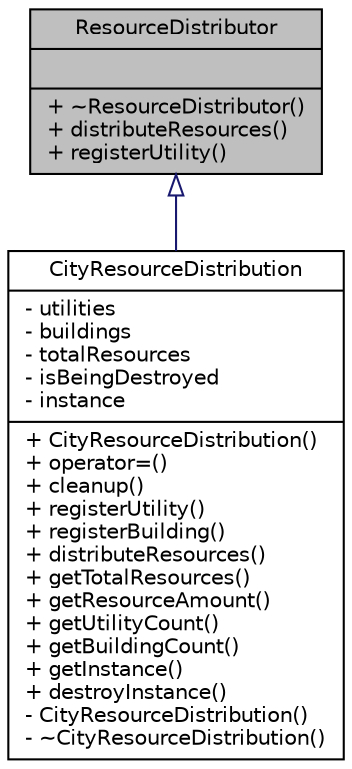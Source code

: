 digraph "ResourceDistributor"
{
 // LATEX_PDF_SIZE
  edge [fontname="Helvetica",fontsize="10",labelfontname="Helvetica",labelfontsize="10"];
  node [fontname="Helvetica",fontsize="10",shape=record];
  Node1 [label="{ResourceDistributor\n||+ ~ResourceDistributor()\l+ distributeResources()\l+ registerUtility()\l}",height=0.2,width=0.4,color="black", fillcolor="grey75", style="filled", fontcolor="black",tooltip="Abstract interface for resource distribution."];
  Node1 -> Node2 [dir="back",color="midnightblue",fontsize="10",style="solid",arrowtail="onormal",fontname="Helvetica"];
  Node2 [label="{CityResourceDistribution\n|- utilities\l- buildings\l- totalResources\l- isBeingDestroyed\l- instance\l|+ CityResourceDistribution()\l+ operator=()\l+ cleanup()\l+ registerUtility()\l+ registerBuilding()\l+ distributeResources()\l+ getTotalResources()\l+ getResourceAmount()\l+ getUtilityCount()\l+ getBuildingCount()\l+ getInstance()\l+ destroyInstance()\l- CityResourceDistribution()\l- ~CityResourceDistribution()\l}",height=0.2,width=0.4,color="black", fillcolor="white", style="filled",URL="$classCityResourceDistribution.html",tooltip="Singleton class managing resource distribution across the city."];
}
